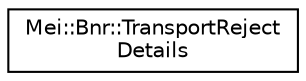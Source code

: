 digraph "Graphical Class Hierarchy"
{
  edge [fontname="Helvetica",fontsize="10",labelfontname="Helvetica",labelfontsize="10"];
  node [fontname="Helvetica",fontsize="10",shape=record];
  rankdir="LR";
  Node1 [label="Mei::Bnr::TransportReject\lDetails",height=0.2,width=0.4,color="black", fillcolor="white", style="filled",URL="$a00182.html",tooltip="TransportRejectDetails "];
}
